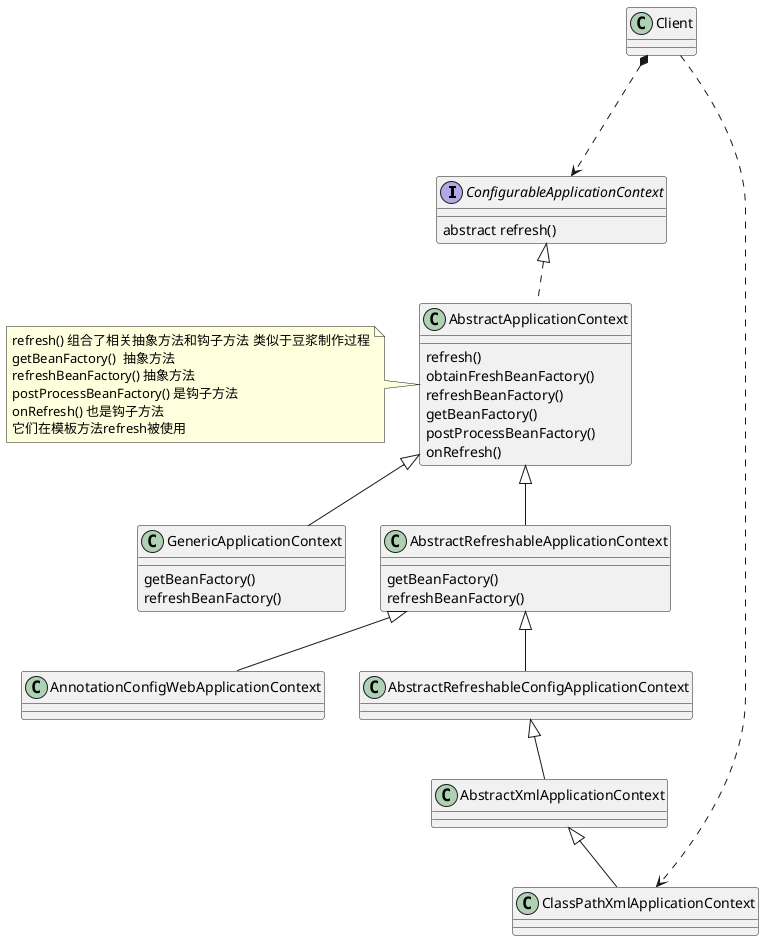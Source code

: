 @startuml
'https://plantuml.com/class-diagram

interface ConfigurableApplicationContext{
    abstract refresh()
}

class AbstractApplicationContext implements ConfigurableApplicationContext{
    refresh()
    obtainFreshBeanFactory()
    refreshBeanFactory()
    getBeanFactory()
    postProcessBeanFactory()
    onRefresh()
}

note left of AbstractApplicationContext
    refresh() 组合了相关抽象方法和钩子方法 类似于豆浆制作过程
    getBeanFactory()  抽象方法
    refreshBeanFactory() 抽象方法
    postProcessBeanFactory() 是钩子方法
    onRefresh() 也是钩子方法
    它们在模板方法refresh被使用
end note

class GenericApplicationContext extends AbstractApplicationContext{
    getBeanFactory()
    refreshBeanFactory()
}

class AbstractRefreshableApplicationContext extends AbstractApplicationContext{
    getBeanFactory()
    refreshBeanFactory()
}

class AnnotationConfigWebApplicationContext extends AbstractRefreshableApplicationContext{
}

class AbstractRefreshableConfigApplicationContext extends AbstractRefreshableApplicationContext{
}

class AbstractXmlApplicationContext extends AbstractRefreshableConfigApplicationContext{
}

class ClassPathXmlApplicationContext extends AbstractXmlApplicationContext{
}

class Client{}

Client *...>ConfigurableApplicationContext
Client ...>ClassPathXmlApplicationContext

@enduml